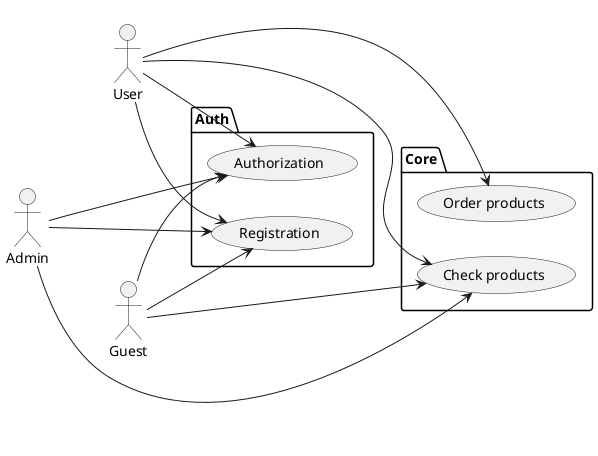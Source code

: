 @startuml
'https://plantuml.com/use-case-diagram

left to right direction
actor User
actor Guest
actor Admin

package Core{
    (Check products) as (CP)
    (Order products) as (OP)
}

package Auth{
    (Authorization) as (Author)
    (Registration) as (Reg)
}

User -> (CP)
User -> (OP)
User --> (Reg)
User -> (Author)

Guest ---> (CP)
Guest --> (Reg)
Guest --> (Author)

Admin ----> (CP)
Admin ---> (Reg)
Admin ---> (Author)
@enduml
